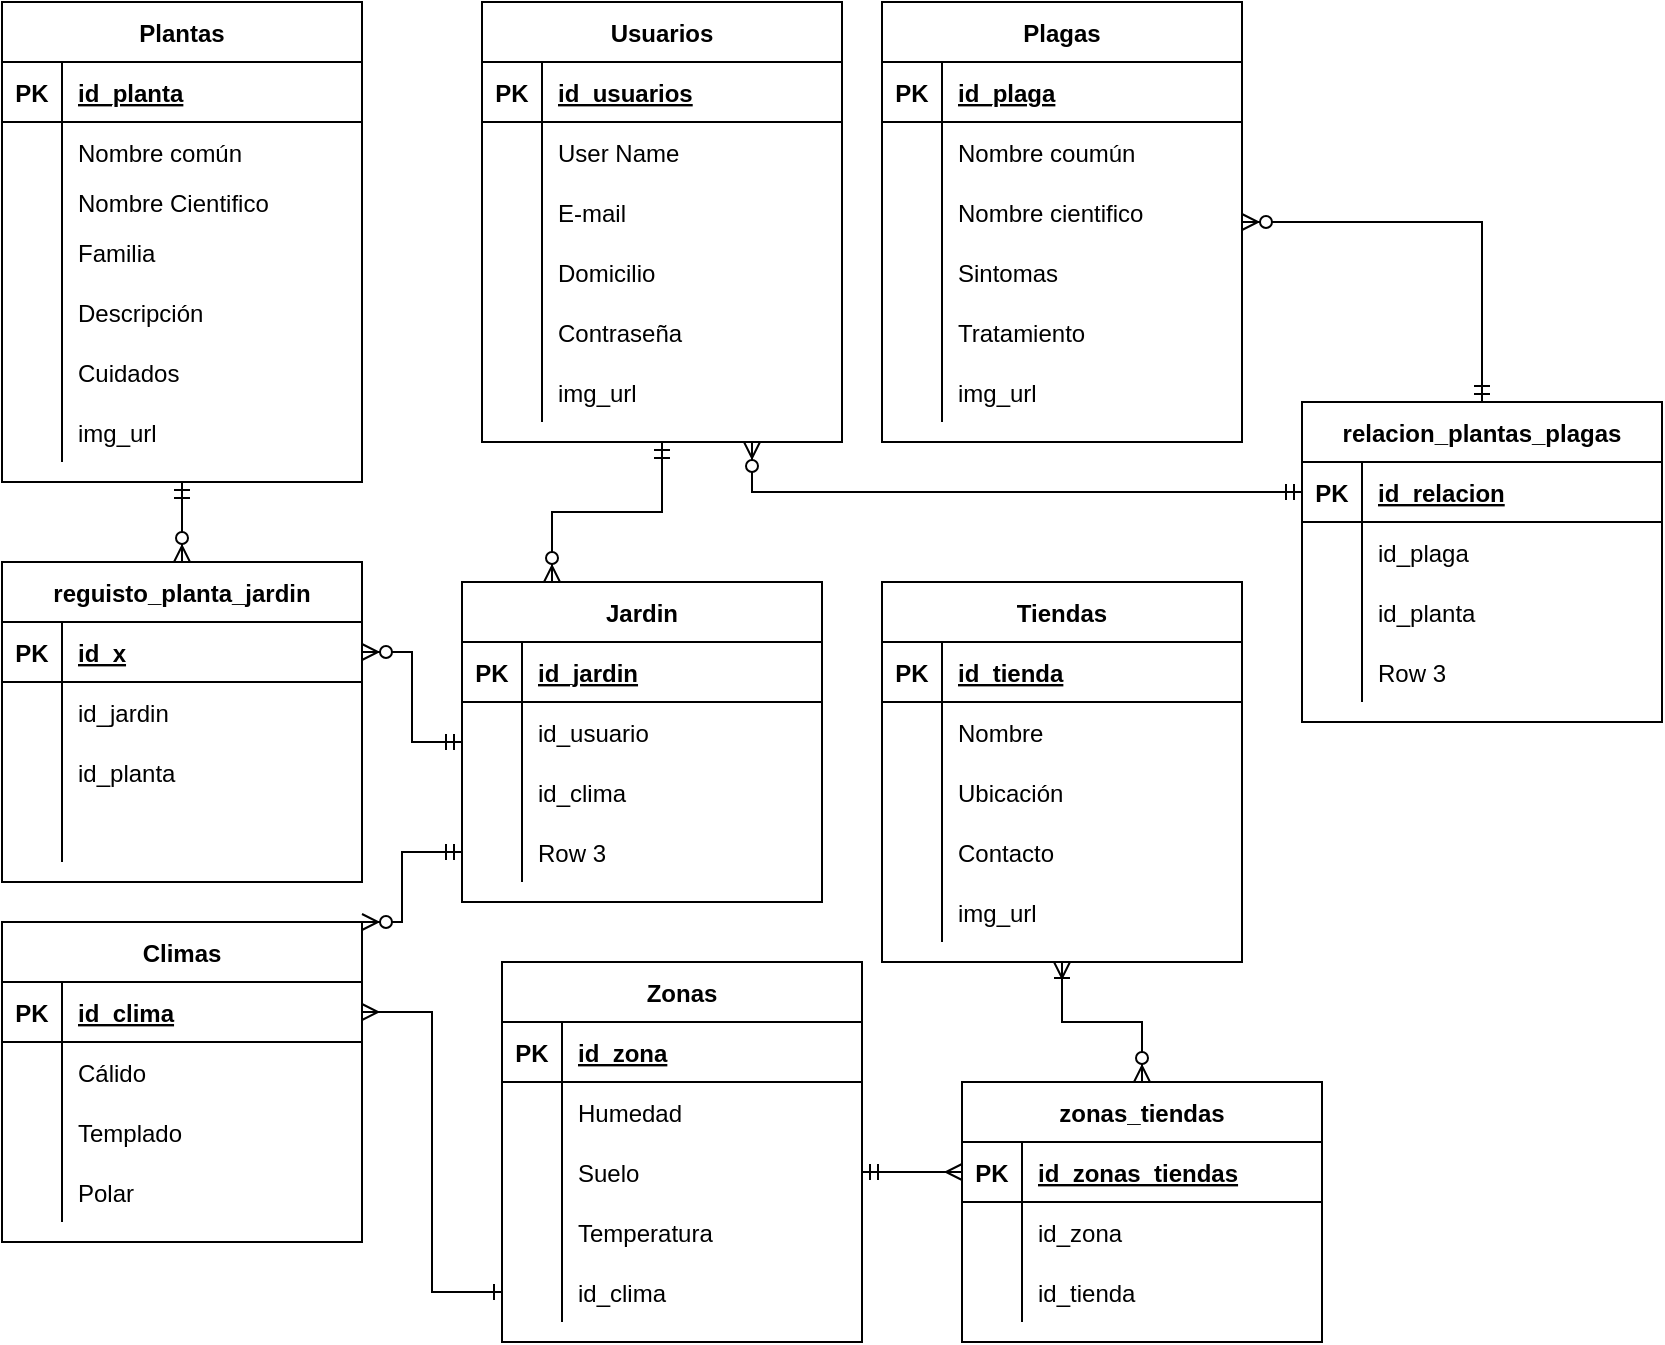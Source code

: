 <mxfile version="13.7.3" type="github">
  <diagram id="R2lEEEUBdFMjLlhIrx00" name="Page-1">
    <mxGraphModel dx="1381" dy="795" grid="1" gridSize="10" guides="1" tooltips="1" connect="1" arrows="1" fold="1" page="1" pageScale="1" pageWidth="850" pageHeight="1100" math="0" shadow="0" extFonts="Permanent Marker^https://fonts.googleapis.com/css?family=Permanent+Marker">
      <root>
        <mxCell id="0" />
        <mxCell id="1" parent="0" />
        <mxCell id="sITx-1ydjFIyBcLPKVxc-150" style="edgeStyle=orthogonalEdgeStyle;rounded=0;orthogonalLoop=1;jettySize=auto;html=1;exitX=0.5;exitY=1;exitDx=0;exitDy=0;startArrow=ERmandOne;startFill=0;endArrow=ERzeroToMany;endFill=1;entryX=0.25;entryY=0;entryDx=0;entryDy=0;" edge="1" parent="1" source="sITx-1ydjFIyBcLPKVxc-1" target="sITx-1ydjFIyBcLPKVxc-123">
          <mxGeometry relative="1" as="geometry" />
        </mxCell>
        <mxCell id="sITx-1ydjFIyBcLPKVxc-165" style="edgeStyle=orthogonalEdgeStyle;rounded=0;orthogonalLoop=1;jettySize=auto;html=1;exitX=1;exitY=0;exitDx=0;exitDy=0;startArrow=ERzeroToMany;startFill=1;endArrow=ERmandOne;endFill=0;" edge="1" parent="1" source="sITx-1ydjFIyBcLPKVxc-109" target="sITx-1ydjFIyBcLPKVxc-133">
          <mxGeometry relative="1" as="geometry">
            <Array as="points">
              <mxPoint x="210" y="470" />
              <mxPoint x="210" y="435" />
            </Array>
          </mxGeometry>
        </mxCell>
        <mxCell id="sITx-1ydjFIyBcLPKVxc-109" value="Climas" style="shape=table;startSize=30;container=1;collapsible=1;childLayout=tableLayout;fixedRows=1;rowLines=0;fontStyle=1;align=center;resizeLast=1;" vertex="1" parent="1">
          <mxGeometry x="10" y="470" width="180" height="160" as="geometry" />
        </mxCell>
        <mxCell id="sITx-1ydjFIyBcLPKVxc-110" value="" style="shape=partialRectangle;collapsible=0;dropTarget=0;pointerEvents=0;fillColor=none;top=0;left=0;bottom=1;right=0;points=[[0,0.5],[1,0.5]];portConstraint=eastwest;" vertex="1" parent="sITx-1ydjFIyBcLPKVxc-109">
          <mxGeometry y="30" width="180" height="30" as="geometry" />
        </mxCell>
        <mxCell id="sITx-1ydjFIyBcLPKVxc-111" value="PK" style="shape=partialRectangle;connectable=0;fillColor=none;top=0;left=0;bottom=0;right=0;fontStyle=1;overflow=hidden;" vertex="1" parent="sITx-1ydjFIyBcLPKVxc-110">
          <mxGeometry width="30" height="30" as="geometry" />
        </mxCell>
        <mxCell id="sITx-1ydjFIyBcLPKVxc-112" value="id_clima" style="shape=partialRectangle;connectable=0;fillColor=none;top=0;left=0;bottom=0;right=0;align=left;spacingLeft=6;fontStyle=5;overflow=hidden;" vertex="1" parent="sITx-1ydjFIyBcLPKVxc-110">
          <mxGeometry x="30" width="150" height="30" as="geometry" />
        </mxCell>
        <mxCell id="sITx-1ydjFIyBcLPKVxc-113" value="" style="shape=partialRectangle;collapsible=0;dropTarget=0;pointerEvents=0;fillColor=none;top=0;left=0;bottom=0;right=0;points=[[0,0.5],[1,0.5]];portConstraint=eastwest;" vertex="1" parent="sITx-1ydjFIyBcLPKVxc-109">
          <mxGeometry y="60" width="180" height="30" as="geometry" />
        </mxCell>
        <mxCell id="sITx-1ydjFIyBcLPKVxc-114" value="" style="shape=partialRectangle;connectable=0;fillColor=none;top=0;left=0;bottom=0;right=0;editable=1;overflow=hidden;" vertex="1" parent="sITx-1ydjFIyBcLPKVxc-113">
          <mxGeometry width="30" height="30" as="geometry" />
        </mxCell>
        <mxCell id="sITx-1ydjFIyBcLPKVxc-115" value="Cálido" style="shape=partialRectangle;connectable=0;fillColor=none;top=0;left=0;bottom=0;right=0;align=left;spacingLeft=6;overflow=hidden;" vertex="1" parent="sITx-1ydjFIyBcLPKVxc-113">
          <mxGeometry x="30" width="150" height="30" as="geometry" />
        </mxCell>
        <mxCell id="sITx-1ydjFIyBcLPKVxc-116" value="" style="shape=partialRectangle;collapsible=0;dropTarget=0;pointerEvents=0;fillColor=none;top=0;left=0;bottom=0;right=0;points=[[0,0.5],[1,0.5]];portConstraint=eastwest;" vertex="1" parent="sITx-1ydjFIyBcLPKVxc-109">
          <mxGeometry y="90" width="180" height="30" as="geometry" />
        </mxCell>
        <mxCell id="sITx-1ydjFIyBcLPKVxc-117" value="" style="shape=partialRectangle;connectable=0;fillColor=none;top=0;left=0;bottom=0;right=0;editable=1;overflow=hidden;" vertex="1" parent="sITx-1ydjFIyBcLPKVxc-116">
          <mxGeometry width="30" height="30" as="geometry" />
        </mxCell>
        <mxCell id="sITx-1ydjFIyBcLPKVxc-118" value="Templado" style="shape=partialRectangle;connectable=0;fillColor=none;top=0;left=0;bottom=0;right=0;align=left;spacingLeft=6;overflow=hidden;" vertex="1" parent="sITx-1ydjFIyBcLPKVxc-116">
          <mxGeometry x="30" width="150" height="30" as="geometry" />
        </mxCell>
        <mxCell id="sITx-1ydjFIyBcLPKVxc-119" value="" style="shape=partialRectangle;collapsible=0;dropTarget=0;pointerEvents=0;fillColor=none;top=0;left=0;bottom=0;right=0;points=[[0,0.5],[1,0.5]];portConstraint=eastwest;" vertex="1" parent="sITx-1ydjFIyBcLPKVxc-109">
          <mxGeometry y="120" width="180" height="30" as="geometry" />
        </mxCell>
        <mxCell id="sITx-1ydjFIyBcLPKVxc-120" value="" style="shape=partialRectangle;connectable=0;fillColor=none;top=0;left=0;bottom=0;right=0;editable=1;overflow=hidden;" vertex="1" parent="sITx-1ydjFIyBcLPKVxc-119">
          <mxGeometry width="30" height="30" as="geometry" />
        </mxCell>
        <mxCell id="sITx-1ydjFIyBcLPKVxc-121" value="Polar" style="shape=partialRectangle;connectable=0;fillColor=none;top=0;left=0;bottom=0;right=0;align=left;spacingLeft=6;overflow=hidden;" vertex="1" parent="sITx-1ydjFIyBcLPKVxc-119">
          <mxGeometry x="30" width="150" height="30" as="geometry" />
        </mxCell>
        <mxCell id="sITx-1ydjFIyBcLPKVxc-122" style="edgeStyle=orthogonalEdgeStyle;rounded=0;orthogonalLoop=1;jettySize=auto;html=1;entryX=0;entryY=0.5;entryDx=0;entryDy=0;endArrow=ERone;endFill=0;startArrow=ERmany;startFill=0;" edge="1" parent="1" source="sITx-1ydjFIyBcLPKVxc-110" target="sITx-1ydjFIyBcLPKVxc-106">
          <mxGeometry relative="1" as="geometry" />
        </mxCell>
        <mxCell id="sITx-1ydjFIyBcLPKVxc-149" style="edgeStyle=orthogonalEdgeStyle;rounded=0;orthogonalLoop=1;jettySize=auto;html=1;startArrow=ERmandOne;startFill=0;endArrow=ERzeroToMany;endFill=1;" edge="1" parent="1" source="sITx-1ydjFIyBcLPKVxc-123" target="sITx-1ydjFIyBcLPKVxc-137">
          <mxGeometry relative="1" as="geometry" />
        </mxCell>
        <mxCell id="sITx-1ydjFIyBcLPKVxc-166" style="edgeStyle=orthogonalEdgeStyle;rounded=0;orthogonalLoop=1;jettySize=auto;html=1;entryX=0.5;entryY=0;entryDx=0;entryDy=0;startArrow=ERzeroToMany;startFill=1;endArrow=ERmandOne;endFill=0;" edge="1" parent="1" source="sITx-1ydjFIyBcLPKVxc-46" target="sITx-1ydjFIyBcLPKVxc-151">
          <mxGeometry relative="1" as="geometry" />
        </mxCell>
        <mxCell id="sITx-1ydjFIyBcLPKVxc-46" value="Plagas" style="shape=table;startSize=30;container=1;collapsible=1;childLayout=tableLayout;fixedRows=1;rowLines=0;fontStyle=1;align=center;resizeLast=1;" vertex="1" parent="1">
          <mxGeometry x="450" y="10" width="180" height="220" as="geometry" />
        </mxCell>
        <mxCell id="sITx-1ydjFIyBcLPKVxc-47" value="" style="shape=partialRectangle;collapsible=0;dropTarget=0;pointerEvents=0;fillColor=none;top=0;left=0;bottom=1;right=0;points=[[0,0.5],[1,0.5]];portConstraint=eastwest;" vertex="1" parent="sITx-1ydjFIyBcLPKVxc-46">
          <mxGeometry y="30" width="180" height="30" as="geometry" />
        </mxCell>
        <mxCell id="sITx-1ydjFIyBcLPKVxc-48" value="PK" style="shape=partialRectangle;connectable=0;fillColor=none;top=0;left=0;bottom=0;right=0;fontStyle=1;overflow=hidden;" vertex="1" parent="sITx-1ydjFIyBcLPKVxc-47">
          <mxGeometry width="30" height="30" as="geometry" />
        </mxCell>
        <mxCell id="sITx-1ydjFIyBcLPKVxc-49" value="id_plaga" style="shape=partialRectangle;connectable=0;fillColor=none;top=0;left=0;bottom=0;right=0;align=left;spacingLeft=6;fontStyle=5;overflow=hidden;" vertex="1" parent="sITx-1ydjFIyBcLPKVxc-47">
          <mxGeometry x="30" width="150" height="30" as="geometry" />
        </mxCell>
        <mxCell id="sITx-1ydjFIyBcLPKVxc-50" value="" style="shape=partialRectangle;collapsible=0;dropTarget=0;pointerEvents=0;fillColor=none;top=0;left=0;bottom=0;right=0;points=[[0,0.5],[1,0.5]];portConstraint=eastwest;" vertex="1" parent="sITx-1ydjFIyBcLPKVxc-46">
          <mxGeometry y="60" width="180" height="30" as="geometry" />
        </mxCell>
        <mxCell id="sITx-1ydjFIyBcLPKVxc-51" value="" style="shape=partialRectangle;connectable=0;fillColor=none;top=0;left=0;bottom=0;right=0;editable=1;overflow=hidden;" vertex="1" parent="sITx-1ydjFIyBcLPKVxc-50">
          <mxGeometry width="30" height="30" as="geometry" />
        </mxCell>
        <mxCell id="sITx-1ydjFIyBcLPKVxc-52" value="Nombre coumún" style="shape=partialRectangle;connectable=0;fillColor=none;top=0;left=0;bottom=0;right=0;align=left;spacingLeft=6;overflow=hidden;" vertex="1" parent="sITx-1ydjFIyBcLPKVxc-50">
          <mxGeometry x="30" width="150" height="30" as="geometry" />
        </mxCell>
        <mxCell id="sITx-1ydjFIyBcLPKVxc-53" value="" style="shape=partialRectangle;collapsible=0;dropTarget=0;pointerEvents=0;fillColor=none;top=0;left=0;bottom=0;right=0;points=[[0,0.5],[1,0.5]];portConstraint=eastwest;" vertex="1" parent="sITx-1ydjFIyBcLPKVxc-46">
          <mxGeometry y="90" width="180" height="30" as="geometry" />
        </mxCell>
        <mxCell id="sITx-1ydjFIyBcLPKVxc-54" value="" style="shape=partialRectangle;connectable=0;fillColor=none;top=0;left=0;bottom=0;right=0;editable=1;overflow=hidden;" vertex="1" parent="sITx-1ydjFIyBcLPKVxc-53">
          <mxGeometry width="30" height="30" as="geometry" />
        </mxCell>
        <mxCell id="sITx-1ydjFIyBcLPKVxc-55" value="Nombre cientifico" style="shape=partialRectangle;connectable=0;fillColor=none;top=0;left=0;bottom=0;right=0;align=left;spacingLeft=6;overflow=hidden;" vertex="1" parent="sITx-1ydjFIyBcLPKVxc-53">
          <mxGeometry x="30" width="150" height="30" as="geometry" />
        </mxCell>
        <mxCell id="sITx-1ydjFIyBcLPKVxc-56" value="" style="shape=partialRectangle;collapsible=0;dropTarget=0;pointerEvents=0;fillColor=none;top=0;left=0;bottom=0;right=0;points=[[0,0.5],[1,0.5]];portConstraint=eastwest;" vertex="1" parent="sITx-1ydjFIyBcLPKVxc-46">
          <mxGeometry y="120" width="180" height="30" as="geometry" />
        </mxCell>
        <mxCell id="sITx-1ydjFIyBcLPKVxc-57" value="" style="shape=partialRectangle;connectable=0;fillColor=none;top=0;left=0;bottom=0;right=0;editable=1;overflow=hidden;" vertex="1" parent="sITx-1ydjFIyBcLPKVxc-56">
          <mxGeometry width="30" height="30" as="geometry" />
        </mxCell>
        <mxCell id="sITx-1ydjFIyBcLPKVxc-58" value="Sintomas" style="shape=partialRectangle;connectable=0;fillColor=none;top=0;left=0;bottom=0;right=0;align=left;spacingLeft=6;overflow=hidden;" vertex="1" parent="sITx-1ydjFIyBcLPKVxc-56">
          <mxGeometry x="30" width="150" height="30" as="geometry" />
        </mxCell>
        <mxCell id="sITx-1ydjFIyBcLPKVxc-62" value="" style="shape=partialRectangle;collapsible=0;dropTarget=0;pointerEvents=0;fillColor=none;top=0;left=0;bottom=0;right=0;points=[[0,0.5],[1,0.5]];portConstraint=eastwest;" vertex="1" parent="sITx-1ydjFIyBcLPKVxc-46">
          <mxGeometry y="150" width="180" height="30" as="geometry" />
        </mxCell>
        <mxCell id="sITx-1ydjFIyBcLPKVxc-63" value="" style="shape=partialRectangle;connectable=0;fillColor=none;top=0;left=0;bottom=0;right=0;editable=1;overflow=hidden;" vertex="1" parent="sITx-1ydjFIyBcLPKVxc-62">
          <mxGeometry width="30" height="30" as="geometry" />
        </mxCell>
        <mxCell id="sITx-1ydjFIyBcLPKVxc-64" value="Tratamiento" style="shape=partialRectangle;connectable=0;fillColor=none;top=0;left=0;bottom=0;right=0;align=left;spacingLeft=6;overflow=hidden;" vertex="1" parent="sITx-1ydjFIyBcLPKVxc-62">
          <mxGeometry x="30" width="150" height="30" as="geometry" />
        </mxCell>
        <mxCell id="sITx-1ydjFIyBcLPKVxc-71" value="" style="shape=partialRectangle;collapsible=0;dropTarget=0;pointerEvents=0;fillColor=none;top=0;left=0;bottom=0;right=0;points=[[0,0.5],[1,0.5]];portConstraint=eastwest;" vertex="1" parent="sITx-1ydjFIyBcLPKVxc-46">
          <mxGeometry y="180" width="180" height="30" as="geometry" />
        </mxCell>
        <mxCell id="sITx-1ydjFIyBcLPKVxc-72" value="" style="shape=partialRectangle;connectable=0;fillColor=none;top=0;left=0;bottom=0;right=0;editable=1;overflow=hidden;" vertex="1" parent="sITx-1ydjFIyBcLPKVxc-71">
          <mxGeometry width="30" height="30" as="geometry" />
        </mxCell>
        <mxCell id="sITx-1ydjFIyBcLPKVxc-73" value="img_url" style="shape=partialRectangle;connectable=0;fillColor=none;top=0;left=0;bottom=0;right=0;align=left;spacingLeft=6;overflow=hidden;" vertex="1" parent="sITx-1ydjFIyBcLPKVxc-71">
          <mxGeometry x="30" width="150" height="30" as="geometry" />
        </mxCell>
        <mxCell id="sITx-1ydjFIyBcLPKVxc-164" style="edgeStyle=orthogonalEdgeStyle;rounded=0;orthogonalLoop=1;jettySize=auto;html=1;startArrow=ERmandOne;startFill=0;endArrow=ERzeroToMany;endFill=1;" edge="1" parent="1" source="sITx-1ydjFIyBcLPKVxc-17" target="sITx-1ydjFIyBcLPKVxc-136">
          <mxGeometry relative="1" as="geometry">
            <mxPoint x="100" y="285" as="targetPoint" />
          </mxGeometry>
        </mxCell>
        <mxCell id="sITx-1ydjFIyBcLPKVxc-123" value="Jardin" style="shape=table;startSize=30;container=1;collapsible=1;childLayout=tableLayout;fixedRows=1;rowLines=0;fontStyle=1;align=center;resizeLast=1;" vertex="1" parent="1">
          <mxGeometry x="240" y="300" width="180" height="160" as="geometry" />
        </mxCell>
        <mxCell id="sITx-1ydjFIyBcLPKVxc-124" value="" style="shape=partialRectangle;collapsible=0;dropTarget=0;pointerEvents=0;fillColor=none;top=0;left=0;bottom=1;right=0;points=[[0,0.5],[1,0.5]];portConstraint=eastwest;" vertex="1" parent="sITx-1ydjFIyBcLPKVxc-123">
          <mxGeometry y="30" width="180" height="30" as="geometry" />
        </mxCell>
        <mxCell id="sITx-1ydjFIyBcLPKVxc-125" value="PK" style="shape=partialRectangle;connectable=0;fillColor=none;top=0;left=0;bottom=0;right=0;fontStyle=1;overflow=hidden;" vertex="1" parent="sITx-1ydjFIyBcLPKVxc-124">
          <mxGeometry width="30" height="30" as="geometry" />
        </mxCell>
        <mxCell id="sITx-1ydjFIyBcLPKVxc-126" value="id_jardin" style="shape=partialRectangle;connectable=0;fillColor=none;top=0;left=0;bottom=0;right=0;align=left;spacingLeft=6;fontStyle=5;overflow=hidden;" vertex="1" parent="sITx-1ydjFIyBcLPKVxc-124">
          <mxGeometry x="30" width="150" height="30" as="geometry" />
        </mxCell>
        <mxCell id="sITx-1ydjFIyBcLPKVxc-127" value="" style="shape=partialRectangle;collapsible=0;dropTarget=0;pointerEvents=0;fillColor=none;top=0;left=0;bottom=0;right=0;points=[[0,0.5],[1,0.5]];portConstraint=eastwest;" vertex="1" parent="sITx-1ydjFIyBcLPKVxc-123">
          <mxGeometry y="60" width="180" height="30" as="geometry" />
        </mxCell>
        <mxCell id="sITx-1ydjFIyBcLPKVxc-128" value="" style="shape=partialRectangle;connectable=0;fillColor=none;top=0;left=0;bottom=0;right=0;editable=1;overflow=hidden;" vertex="1" parent="sITx-1ydjFIyBcLPKVxc-127">
          <mxGeometry width="30" height="30" as="geometry" />
        </mxCell>
        <mxCell id="sITx-1ydjFIyBcLPKVxc-129" value="id_usuario" style="shape=partialRectangle;connectable=0;fillColor=none;top=0;left=0;bottom=0;right=0;align=left;spacingLeft=6;overflow=hidden;" vertex="1" parent="sITx-1ydjFIyBcLPKVxc-127">
          <mxGeometry x="30" width="150" height="30" as="geometry" />
        </mxCell>
        <mxCell id="sITx-1ydjFIyBcLPKVxc-130" value="" style="shape=partialRectangle;collapsible=0;dropTarget=0;pointerEvents=0;fillColor=none;top=0;left=0;bottom=0;right=0;points=[[0,0.5],[1,0.5]];portConstraint=eastwest;" vertex="1" parent="sITx-1ydjFIyBcLPKVxc-123">
          <mxGeometry y="90" width="180" height="30" as="geometry" />
        </mxCell>
        <mxCell id="sITx-1ydjFIyBcLPKVxc-131" value="" style="shape=partialRectangle;connectable=0;fillColor=none;top=0;left=0;bottom=0;right=0;editable=1;overflow=hidden;" vertex="1" parent="sITx-1ydjFIyBcLPKVxc-130">
          <mxGeometry width="30" height="30" as="geometry" />
        </mxCell>
        <mxCell id="sITx-1ydjFIyBcLPKVxc-132" value="id_clima" style="shape=partialRectangle;connectable=0;fillColor=none;top=0;left=0;bottom=0;right=0;align=left;spacingLeft=6;overflow=hidden;" vertex="1" parent="sITx-1ydjFIyBcLPKVxc-130">
          <mxGeometry x="30" width="150" height="30" as="geometry" />
        </mxCell>
        <mxCell id="sITx-1ydjFIyBcLPKVxc-133" value="" style="shape=partialRectangle;collapsible=0;dropTarget=0;pointerEvents=0;fillColor=none;top=0;left=0;bottom=0;right=0;points=[[0,0.5],[1,0.5]];portConstraint=eastwest;" vertex="1" parent="sITx-1ydjFIyBcLPKVxc-123">
          <mxGeometry y="120" width="180" height="30" as="geometry" />
        </mxCell>
        <mxCell id="sITx-1ydjFIyBcLPKVxc-134" value="" style="shape=partialRectangle;connectable=0;fillColor=none;top=0;left=0;bottom=0;right=0;editable=1;overflow=hidden;" vertex="1" parent="sITx-1ydjFIyBcLPKVxc-133">
          <mxGeometry width="30" height="30" as="geometry" />
        </mxCell>
        <mxCell id="sITx-1ydjFIyBcLPKVxc-135" value="Row 3" style="shape=partialRectangle;connectable=0;fillColor=none;top=0;left=0;bottom=0;right=0;align=left;spacingLeft=6;overflow=hidden;" vertex="1" parent="sITx-1ydjFIyBcLPKVxc-133">
          <mxGeometry x="30" width="150" height="30" as="geometry" />
        </mxCell>
        <mxCell id="sITx-1ydjFIyBcLPKVxc-167" style="edgeStyle=orthogonalEdgeStyle;rounded=0;orthogonalLoop=1;jettySize=auto;html=1;exitX=0.75;exitY=1;exitDx=0;exitDy=0;startArrow=ERzeroToMany;startFill=1;endArrow=ERmandOne;endFill=0;" edge="1" parent="1" source="sITx-1ydjFIyBcLPKVxc-1" target="sITx-1ydjFIyBcLPKVxc-152">
          <mxGeometry relative="1" as="geometry">
            <Array as="points">
              <mxPoint x="385" y="255" />
            </Array>
          </mxGeometry>
        </mxCell>
        <mxCell id="sITx-1ydjFIyBcLPKVxc-1" value="Usuarios" style="shape=table;startSize=30;container=1;collapsible=1;childLayout=tableLayout;fixedRows=1;rowLines=0;fontStyle=1;align=center;resizeLast=1;" vertex="1" parent="1">
          <mxGeometry x="250" y="10" width="180" height="220" as="geometry" />
        </mxCell>
        <mxCell id="sITx-1ydjFIyBcLPKVxc-2" value="" style="shape=partialRectangle;collapsible=0;dropTarget=0;pointerEvents=0;fillColor=none;top=0;left=0;bottom=1;right=0;points=[[0,0.5],[1,0.5]];portConstraint=eastwest;" vertex="1" parent="sITx-1ydjFIyBcLPKVxc-1">
          <mxGeometry y="30" width="180" height="30" as="geometry" />
        </mxCell>
        <mxCell id="sITx-1ydjFIyBcLPKVxc-3" value="PK" style="shape=partialRectangle;connectable=0;fillColor=none;top=0;left=0;bottom=0;right=0;fontStyle=1;overflow=hidden;" vertex="1" parent="sITx-1ydjFIyBcLPKVxc-2">
          <mxGeometry width="30" height="30" as="geometry" />
        </mxCell>
        <mxCell id="sITx-1ydjFIyBcLPKVxc-4" value="id_usuarios" style="shape=partialRectangle;connectable=0;fillColor=none;top=0;left=0;bottom=0;right=0;align=left;spacingLeft=6;fontStyle=5;overflow=hidden;" vertex="1" parent="sITx-1ydjFIyBcLPKVxc-2">
          <mxGeometry x="30" width="150" height="30" as="geometry" />
        </mxCell>
        <mxCell id="sITx-1ydjFIyBcLPKVxc-5" value="" style="shape=partialRectangle;collapsible=0;dropTarget=0;pointerEvents=0;fillColor=none;top=0;left=0;bottom=0;right=0;points=[[0,0.5],[1,0.5]];portConstraint=eastwest;" vertex="1" parent="sITx-1ydjFIyBcLPKVxc-1">
          <mxGeometry y="60" width="180" height="30" as="geometry" />
        </mxCell>
        <mxCell id="sITx-1ydjFIyBcLPKVxc-6" value="" style="shape=partialRectangle;connectable=0;fillColor=none;top=0;left=0;bottom=0;right=0;editable=1;overflow=hidden;" vertex="1" parent="sITx-1ydjFIyBcLPKVxc-5">
          <mxGeometry width="30" height="30" as="geometry" />
        </mxCell>
        <mxCell id="sITx-1ydjFIyBcLPKVxc-7" value="User Name" style="shape=partialRectangle;connectable=0;fillColor=none;top=0;left=0;bottom=0;right=0;align=left;spacingLeft=6;overflow=hidden;" vertex="1" parent="sITx-1ydjFIyBcLPKVxc-5">
          <mxGeometry x="30" width="150" height="30" as="geometry" />
        </mxCell>
        <mxCell id="sITx-1ydjFIyBcLPKVxc-8" value="" style="shape=partialRectangle;collapsible=0;dropTarget=0;pointerEvents=0;fillColor=none;top=0;left=0;bottom=0;right=0;points=[[0,0.5],[1,0.5]];portConstraint=eastwest;" vertex="1" parent="sITx-1ydjFIyBcLPKVxc-1">
          <mxGeometry y="90" width="180" height="30" as="geometry" />
        </mxCell>
        <mxCell id="sITx-1ydjFIyBcLPKVxc-9" value="" style="shape=partialRectangle;connectable=0;fillColor=none;top=0;left=0;bottom=0;right=0;editable=1;overflow=hidden;" vertex="1" parent="sITx-1ydjFIyBcLPKVxc-8">
          <mxGeometry width="30" height="30" as="geometry" />
        </mxCell>
        <mxCell id="sITx-1ydjFIyBcLPKVxc-10" value="E-mail" style="shape=partialRectangle;connectable=0;fillColor=none;top=0;left=0;bottom=0;right=0;align=left;spacingLeft=6;overflow=hidden;" vertex="1" parent="sITx-1ydjFIyBcLPKVxc-8">
          <mxGeometry x="30" width="150" height="30" as="geometry" />
        </mxCell>
        <mxCell id="sITx-1ydjFIyBcLPKVxc-11" value="" style="shape=partialRectangle;collapsible=0;dropTarget=0;pointerEvents=0;fillColor=none;top=0;left=0;bottom=0;right=0;points=[[0,0.5],[1,0.5]];portConstraint=eastwest;" vertex="1" parent="sITx-1ydjFIyBcLPKVxc-1">
          <mxGeometry y="120" width="180" height="30" as="geometry" />
        </mxCell>
        <mxCell id="sITx-1ydjFIyBcLPKVxc-12" value="" style="shape=partialRectangle;connectable=0;fillColor=none;top=0;left=0;bottom=0;right=0;editable=1;overflow=hidden;" vertex="1" parent="sITx-1ydjFIyBcLPKVxc-11">
          <mxGeometry width="30" height="30" as="geometry" />
        </mxCell>
        <mxCell id="sITx-1ydjFIyBcLPKVxc-13" value="Domicilio" style="shape=partialRectangle;connectable=0;fillColor=none;top=0;left=0;bottom=0;right=0;align=left;spacingLeft=6;overflow=hidden;" vertex="1" parent="sITx-1ydjFIyBcLPKVxc-11">
          <mxGeometry x="30" width="150" height="30" as="geometry" />
        </mxCell>
        <mxCell id="sITx-1ydjFIyBcLPKVxc-14" value="" style="shape=partialRectangle;collapsible=0;dropTarget=0;pointerEvents=0;fillColor=none;top=0;left=0;bottom=0;right=0;points=[[0,0.5],[1,0.5]];portConstraint=eastwest;" vertex="1" parent="sITx-1ydjFIyBcLPKVxc-1">
          <mxGeometry y="150" width="180" height="30" as="geometry" />
        </mxCell>
        <mxCell id="sITx-1ydjFIyBcLPKVxc-15" value="" style="shape=partialRectangle;connectable=0;fillColor=none;top=0;left=0;bottom=0;right=0;editable=1;overflow=hidden;" vertex="1" parent="sITx-1ydjFIyBcLPKVxc-14">
          <mxGeometry width="30" height="30" as="geometry" />
        </mxCell>
        <mxCell id="sITx-1ydjFIyBcLPKVxc-16" value="Contraseña" style="shape=partialRectangle;connectable=0;fillColor=none;top=0;left=0;bottom=0;right=0;align=left;spacingLeft=6;overflow=hidden;" vertex="1" parent="sITx-1ydjFIyBcLPKVxc-14">
          <mxGeometry x="30" width="150" height="30" as="geometry" />
        </mxCell>
        <mxCell id="sITx-1ydjFIyBcLPKVxc-65" value="" style="shape=partialRectangle;collapsible=0;dropTarget=0;pointerEvents=0;fillColor=none;top=0;left=0;bottom=0;right=0;points=[[0,0.5],[1,0.5]];portConstraint=eastwest;" vertex="1" parent="sITx-1ydjFIyBcLPKVxc-1">
          <mxGeometry y="180" width="180" height="30" as="geometry" />
        </mxCell>
        <mxCell id="sITx-1ydjFIyBcLPKVxc-66" value="" style="shape=partialRectangle;connectable=0;fillColor=none;top=0;left=0;bottom=0;right=0;editable=1;overflow=hidden;" vertex="1" parent="sITx-1ydjFIyBcLPKVxc-65">
          <mxGeometry width="30" height="30" as="geometry" />
        </mxCell>
        <mxCell id="sITx-1ydjFIyBcLPKVxc-67" value="img_url" style="shape=partialRectangle;connectable=0;fillColor=none;top=0;left=0;bottom=0;right=0;align=left;spacingLeft=6;overflow=hidden;" vertex="1" parent="sITx-1ydjFIyBcLPKVxc-65">
          <mxGeometry x="30" width="150" height="30" as="geometry" />
        </mxCell>
        <mxCell id="sITx-1ydjFIyBcLPKVxc-17" value="Plantas" style="shape=table;startSize=30;container=1;collapsible=1;childLayout=tableLayout;fixedRows=1;rowLines=0;fontStyle=1;align=center;resizeLast=1;" vertex="1" parent="1">
          <mxGeometry x="10" y="10" width="180" height="240" as="geometry" />
        </mxCell>
        <mxCell id="sITx-1ydjFIyBcLPKVxc-18" value="" style="shape=partialRectangle;collapsible=0;dropTarget=0;pointerEvents=0;fillColor=none;top=0;left=0;bottom=1;right=0;points=[[0,0.5],[1,0.5]];portConstraint=eastwest;" vertex="1" parent="sITx-1ydjFIyBcLPKVxc-17">
          <mxGeometry y="30" width="180" height="30" as="geometry" />
        </mxCell>
        <mxCell id="sITx-1ydjFIyBcLPKVxc-19" value="PK" style="shape=partialRectangle;connectable=0;fillColor=none;top=0;left=0;bottom=0;right=0;fontStyle=1;overflow=hidden;" vertex="1" parent="sITx-1ydjFIyBcLPKVxc-18">
          <mxGeometry width="30" height="30" as="geometry" />
        </mxCell>
        <mxCell id="sITx-1ydjFIyBcLPKVxc-20" value="id_planta" style="shape=partialRectangle;connectable=0;fillColor=none;top=0;left=0;bottom=0;right=0;align=left;spacingLeft=6;fontStyle=5;overflow=hidden;" vertex="1" parent="sITx-1ydjFIyBcLPKVxc-18">
          <mxGeometry x="30" width="150" height="30" as="geometry" />
        </mxCell>
        <mxCell id="sITx-1ydjFIyBcLPKVxc-21" value="" style="shape=partialRectangle;collapsible=0;dropTarget=0;pointerEvents=0;fillColor=none;top=0;left=0;bottom=0;right=0;points=[[0,0.5],[1,0.5]];portConstraint=eastwest;" vertex="1" parent="sITx-1ydjFIyBcLPKVxc-17">
          <mxGeometry y="60" width="180" height="30" as="geometry" />
        </mxCell>
        <mxCell id="sITx-1ydjFIyBcLPKVxc-22" value="" style="shape=partialRectangle;connectable=0;fillColor=none;top=0;left=0;bottom=0;right=0;editable=1;overflow=hidden;" vertex="1" parent="sITx-1ydjFIyBcLPKVxc-21">
          <mxGeometry width="30" height="30" as="geometry" />
        </mxCell>
        <mxCell id="sITx-1ydjFIyBcLPKVxc-23" value="Nombre común" style="shape=partialRectangle;connectable=0;fillColor=none;top=0;left=0;bottom=0;right=0;align=left;spacingLeft=6;overflow=hidden;" vertex="1" parent="sITx-1ydjFIyBcLPKVxc-21">
          <mxGeometry x="30" width="150" height="30" as="geometry" />
        </mxCell>
        <mxCell id="sITx-1ydjFIyBcLPKVxc-24" value="" style="shape=partialRectangle;collapsible=0;dropTarget=0;pointerEvents=0;fillColor=none;top=0;left=0;bottom=0;right=0;points=[[0,0.5],[1,0.5]];portConstraint=eastwest;" vertex="1" parent="sITx-1ydjFIyBcLPKVxc-17">
          <mxGeometry y="90" width="180" height="20" as="geometry" />
        </mxCell>
        <mxCell id="sITx-1ydjFIyBcLPKVxc-25" value="" style="shape=partialRectangle;connectable=0;fillColor=none;top=0;left=0;bottom=0;right=0;editable=1;overflow=hidden;" vertex="1" parent="sITx-1ydjFIyBcLPKVxc-24">
          <mxGeometry width="30" height="20" as="geometry" />
        </mxCell>
        <mxCell id="sITx-1ydjFIyBcLPKVxc-26" value="Nombre Cientifico" style="shape=partialRectangle;connectable=0;fillColor=none;top=0;left=0;bottom=0;right=0;align=left;spacingLeft=6;overflow=hidden;" vertex="1" parent="sITx-1ydjFIyBcLPKVxc-24">
          <mxGeometry x="30" width="150" height="20" as="geometry" />
        </mxCell>
        <mxCell id="sITx-1ydjFIyBcLPKVxc-27" value="" style="shape=partialRectangle;collapsible=0;dropTarget=0;pointerEvents=0;fillColor=none;top=0;left=0;bottom=0;right=0;points=[[0,0.5],[1,0.5]];portConstraint=eastwest;" vertex="1" parent="sITx-1ydjFIyBcLPKVxc-17">
          <mxGeometry y="110" width="180" height="30" as="geometry" />
        </mxCell>
        <mxCell id="sITx-1ydjFIyBcLPKVxc-28" value="" style="shape=partialRectangle;connectable=0;fillColor=none;top=0;left=0;bottom=0;right=0;editable=1;overflow=hidden;" vertex="1" parent="sITx-1ydjFIyBcLPKVxc-27">
          <mxGeometry width="30" height="30" as="geometry" />
        </mxCell>
        <mxCell id="sITx-1ydjFIyBcLPKVxc-29" value="Familia" style="shape=partialRectangle;connectable=0;fillColor=none;top=0;left=0;bottom=0;right=0;align=left;spacingLeft=6;overflow=hidden;" vertex="1" parent="sITx-1ydjFIyBcLPKVxc-27">
          <mxGeometry x="30" width="150" height="30" as="geometry" />
        </mxCell>
        <mxCell id="sITx-1ydjFIyBcLPKVxc-43" value="" style="shape=partialRectangle;collapsible=0;dropTarget=0;pointerEvents=0;fillColor=none;top=0;left=0;bottom=0;right=0;points=[[0,0.5],[1,0.5]];portConstraint=eastwest;" vertex="1" parent="sITx-1ydjFIyBcLPKVxc-17">
          <mxGeometry y="140" width="180" height="30" as="geometry" />
        </mxCell>
        <mxCell id="sITx-1ydjFIyBcLPKVxc-44" value="" style="shape=partialRectangle;connectable=0;fillColor=none;top=0;left=0;bottom=0;right=0;editable=1;overflow=hidden;" vertex="1" parent="sITx-1ydjFIyBcLPKVxc-43">
          <mxGeometry width="30" height="30" as="geometry" />
        </mxCell>
        <mxCell id="sITx-1ydjFIyBcLPKVxc-45" value="Descripción" style="shape=partialRectangle;connectable=0;fillColor=none;top=0;left=0;bottom=0;right=0;align=left;spacingLeft=6;overflow=hidden;" vertex="1" parent="sITx-1ydjFIyBcLPKVxc-43">
          <mxGeometry x="30" width="150" height="30" as="geometry" />
        </mxCell>
        <mxCell id="sITx-1ydjFIyBcLPKVxc-59" value="" style="shape=partialRectangle;collapsible=0;dropTarget=0;pointerEvents=0;fillColor=none;top=0;left=0;bottom=0;right=0;points=[[0,0.5],[1,0.5]];portConstraint=eastwest;" vertex="1" parent="sITx-1ydjFIyBcLPKVxc-17">
          <mxGeometry y="170" width="180" height="30" as="geometry" />
        </mxCell>
        <mxCell id="sITx-1ydjFIyBcLPKVxc-60" value="" style="shape=partialRectangle;connectable=0;fillColor=none;top=0;left=0;bottom=0;right=0;editable=1;overflow=hidden;" vertex="1" parent="sITx-1ydjFIyBcLPKVxc-59">
          <mxGeometry width="30" height="30" as="geometry" />
        </mxCell>
        <mxCell id="sITx-1ydjFIyBcLPKVxc-61" value="Cuidados" style="shape=partialRectangle;connectable=0;fillColor=none;top=0;left=0;bottom=0;right=0;align=left;spacingLeft=6;overflow=hidden;" vertex="1" parent="sITx-1ydjFIyBcLPKVxc-59">
          <mxGeometry x="30" width="150" height="30" as="geometry" />
        </mxCell>
        <mxCell id="sITx-1ydjFIyBcLPKVxc-68" value="" style="shape=partialRectangle;collapsible=0;dropTarget=0;pointerEvents=0;fillColor=none;top=0;left=0;bottom=0;right=0;points=[[0,0.5],[1,0.5]];portConstraint=eastwest;" vertex="1" parent="sITx-1ydjFIyBcLPKVxc-17">
          <mxGeometry y="200" width="180" height="30" as="geometry" />
        </mxCell>
        <mxCell id="sITx-1ydjFIyBcLPKVxc-69" value="" style="shape=partialRectangle;connectable=0;fillColor=none;top=0;left=0;bottom=0;right=0;editable=1;overflow=hidden;" vertex="1" parent="sITx-1ydjFIyBcLPKVxc-68">
          <mxGeometry width="30" height="30" as="geometry" />
        </mxCell>
        <mxCell id="sITx-1ydjFIyBcLPKVxc-70" value="img_url" style="shape=partialRectangle;connectable=0;fillColor=none;top=0;left=0;bottom=0;right=0;align=left;spacingLeft=6;overflow=hidden;" vertex="1" parent="sITx-1ydjFIyBcLPKVxc-68">
          <mxGeometry x="30" width="150" height="30" as="geometry" />
        </mxCell>
        <mxCell id="sITx-1ydjFIyBcLPKVxc-136" value="reguisto_planta_jardin" style="shape=table;startSize=30;container=1;collapsible=1;childLayout=tableLayout;fixedRows=1;rowLines=0;fontStyle=1;align=center;resizeLast=1;" vertex="1" parent="1">
          <mxGeometry x="10" y="290" width="180" height="160" as="geometry" />
        </mxCell>
        <mxCell id="sITx-1ydjFIyBcLPKVxc-137" value="" style="shape=partialRectangle;collapsible=0;dropTarget=0;pointerEvents=0;fillColor=none;top=0;left=0;bottom=1;right=0;points=[[0,0.5],[1,0.5]];portConstraint=eastwest;" vertex="1" parent="sITx-1ydjFIyBcLPKVxc-136">
          <mxGeometry y="30" width="180" height="30" as="geometry" />
        </mxCell>
        <mxCell id="sITx-1ydjFIyBcLPKVxc-138" value="PK" style="shape=partialRectangle;connectable=0;fillColor=none;top=0;left=0;bottom=0;right=0;fontStyle=1;overflow=hidden;" vertex="1" parent="sITx-1ydjFIyBcLPKVxc-137">
          <mxGeometry width="30" height="30" as="geometry" />
        </mxCell>
        <mxCell id="sITx-1ydjFIyBcLPKVxc-139" value="id_x" style="shape=partialRectangle;connectable=0;fillColor=none;top=0;left=0;bottom=0;right=0;align=left;spacingLeft=6;fontStyle=5;overflow=hidden;" vertex="1" parent="sITx-1ydjFIyBcLPKVxc-137">
          <mxGeometry x="30" width="150" height="30" as="geometry" />
        </mxCell>
        <mxCell id="sITx-1ydjFIyBcLPKVxc-140" value="" style="shape=partialRectangle;collapsible=0;dropTarget=0;pointerEvents=0;fillColor=none;top=0;left=0;bottom=0;right=0;points=[[0,0.5],[1,0.5]];portConstraint=eastwest;" vertex="1" parent="sITx-1ydjFIyBcLPKVxc-136">
          <mxGeometry y="60" width="180" height="30" as="geometry" />
        </mxCell>
        <mxCell id="sITx-1ydjFIyBcLPKVxc-141" value="" style="shape=partialRectangle;connectable=0;fillColor=none;top=0;left=0;bottom=0;right=0;editable=1;overflow=hidden;" vertex="1" parent="sITx-1ydjFIyBcLPKVxc-140">
          <mxGeometry width="30" height="30" as="geometry" />
        </mxCell>
        <mxCell id="sITx-1ydjFIyBcLPKVxc-142" value="id_jardin" style="shape=partialRectangle;connectable=0;fillColor=none;top=0;left=0;bottom=0;right=0;align=left;spacingLeft=6;overflow=hidden;" vertex="1" parent="sITx-1ydjFIyBcLPKVxc-140">
          <mxGeometry x="30" width="150" height="30" as="geometry" />
        </mxCell>
        <mxCell id="sITx-1ydjFIyBcLPKVxc-143" value="" style="shape=partialRectangle;collapsible=0;dropTarget=0;pointerEvents=0;fillColor=none;top=0;left=0;bottom=0;right=0;points=[[0,0.5],[1,0.5]];portConstraint=eastwest;" vertex="1" parent="sITx-1ydjFIyBcLPKVxc-136">
          <mxGeometry y="90" width="180" height="30" as="geometry" />
        </mxCell>
        <mxCell id="sITx-1ydjFIyBcLPKVxc-144" value="" style="shape=partialRectangle;connectable=0;fillColor=none;top=0;left=0;bottom=0;right=0;editable=1;overflow=hidden;" vertex="1" parent="sITx-1ydjFIyBcLPKVxc-143">
          <mxGeometry width="30" height="30" as="geometry" />
        </mxCell>
        <mxCell id="sITx-1ydjFIyBcLPKVxc-145" value="id_planta" style="shape=partialRectangle;connectable=0;fillColor=none;top=0;left=0;bottom=0;right=0;align=left;spacingLeft=6;overflow=hidden;" vertex="1" parent="sITx-1ydjFIyBcLPKVxc-143">
          <mxGeometry x="30" width="150" height="30" as="geometry" />
        </mxCell>
        <mxCell id="sITx-1ydjFIyBcLPKVxc-146" value="" style="shape=partialRectangle;collapsible=0;dropTarget=0;pointerEvents=0;fillColor=none;top=0;left=0;bottom=0;right=0;points=[[0,0.5],[1,0.5]];portConstraint=eastwest;" vertex="1" parent="sITx-1ydjFIyBcLPKVxc-136">
          <mxGeometry y="120" width="180" height="30" as="geometry" />
        </mxCell>
        <mxCell id="sITx-1ydjFIyBcLPKVxc-147" value="" style="shape=partialRectangle;connectable=0;fillColor=none;top=0;left=0;bottom=0;right=0;editable=1;overflow=hidden;" vertex="1" parent="sITx-1ydjFIyBcLPKVxc-146">
          <mxGeometry width="30" height="30" as="geometry" />
        </mxCell>
        <mxCell id="sITx-1ydjFIyBcLPKVxc-148" value="" style="shape=partialRectangle;connectable=0;fillColor=none;top=0;left=0;bottom=0;right=0;align=left;spacingLeft=6;overflow=hidden;" vertex="1" parent="sITx-1ydjFIyBcLPKVxc-146">
          <mxGeometry x="30" width="150" height="30" as="geometry" />
        </mxCell>
        <mxCell id="sITx-1ydjFIyBcLPKVxc-151" value="relacion_plantas_plagas" style="shape=table;startSize=30;container=1;collapsible=1;childLayout=tableLayout;fixedRows=1;rowLines=0;fontStyle=1;align=center;resizeLast=1;" vertex="1" parent="1">
          <mxGeometry x="660" y="210" width="180" height="160" as="geometry" />
        </mxCell>
        <mxCell id="sITx-1ydjFIyBcLPKVxc-152" value="" style="shape=partialRectangle;collapsible=0;dropTarget=0;pointerEvents=0;fillColor=none;top=0;left=0;bottom=1;right=0;points=[[0,0.5],[1,0.5]];portConstraint=eastwest;" vertex="1" parent="sITx-1ydjFIyBcLPKVxc-151">
          <mxGeometry y="30" width="180" height="30" as="geometry" />
        </mxCell>
        <mxCell id="sITx-1ydjFIyBcLPKVxc-153" value="PK" style="shape=partialRectangle;connectable=0;fillColor=none;top=0;left=0;bottom=0;right=0;fontStyle=1;overflow=hidden;" vertex="1" parent="sITx-1ydjFIyBcLPKVxc-152">
          <mxGeometry width="30" height="30" as="geometry" />
        </mxCell>
        <mxCell id="sITx-1ydjFIyBcLPKVxc-154" value="id_relacion" style="shape=partialRectangle;connectable=0;fillColor=none;top=0;left=0;bottom=0;right=0;align=left;spacingLeft=6;fontStyle=5;overflow=hidden;" vertex="1" parent="sITx-1ydjFIyBcLPKVxc-152">
          <mxGeometry x="30" width="150" height="30" as="geometry" />
        </mxCell>
        <mxCell id="sITx-1ydjFIyBcLPKVxc-155" value="" style="shape=partialRectangle;collapsible=0;dropTarget=0;pointerEvents=0;fillColor=none;top=0;left=0;bottom=0;right=0;points=[[0,0.5],[1,0.5]];portConstraint=eastwest;" vertex="1" parent="sITx-1ydjFIyBcLPKVxc-151">
          <mxGeometry y="60" width="180" height="30" as="geometry" />
        </mxCell>
        <mxCell id="sITx-1ydjFIyBcLPKVxc-156" value="" style="shape=partialRectangle;connectable=0;fillColor=none;top=0;left=0;bottom=0;right=0;editable=1;overflow=hidden;" vertex="1" parent="sITx-1ydjFIyBcLPKVxc-155">
          <mxGeometry width="30" height="30" as="geometry" />
        </mxCell>
        <mxCell id="sITx-1ydjFIyBcLPKVxc-157" value="id_plaga" style="shape=partialRectangle;connectable=0;fillColor=none;top=0;left=0;bottom=0;right=0;align=left;spacingLeft=6;overflow=hidden;" vertex="1" parent="sITx-1ydjFIyBcLPKVxc-155">
          <mxGeometry x="30" width="150" height="30" as="geometry" />
        </mxCell>
        <mxCell id="sITx-1ydjFIyBcLPKVxc-158" value="" style="shape=partialRectangle;collapsible=0;dropTarget=0;pointerEvents=0;fillColor=none;top=0;left=0;bottom=0;right=0;points=[[0,0.5],[1,0.5]];portConstraint=eastwest;" vertex="1" parent="sITx-1ydjFIyBcLPKVxc-151">
          <mxGeometry y="90" width="180" height="30" as="geometry" />
        </mxCell>
        <mxCell id="sITx-1ydjFIyBcLPKVxc-159" value="" style="shape=partialRectangle;connectable=0;fillColor=none;top=0;left=0;bottom=0;right=0;editable=1;overflow=hidden;" vertex="1" parent="sITx-1ydjFIyBcLPKVxc-158">
          <mxGeometry width="30" height="30" as="geometry" />
        </mxCell>
        <mxCell id="sITx-1ydjFIyBcLPKVxc-160" value="id_planta" style="shape=partialRectangle;connectable=0;fillColor=none;top=0;left=0;bottom=0;right=0;align=left;spacingLeft=6;overflow=hidden;" vertex="1" parent="sITx-1ydjFIyBcLPKVxc-158">
          <mxGeometry x="30" width="150" height="30" as="geometry" />
        </mxCell>
        <mxCell id="sITx-1ydjFIyBcLPKVxc-161" value="" style="shape=partialRectangle;collapsible=0;dropTarget=0;pointerEvents=0;fillColor=none;top=0;left=0;bottom=0;right=0;points=[[0,0.5],[1,0.5]];portConstraint=eastwest;" vertex="1" parent="sITx-1ydjFIyBcLPKVxc-151">
          <mxGeometry y="120" width="180" height="30" as="geometry" />
        </mxCell>
        <mxCell id="sITx-1ydjFIyBcLPKVxc-162" value="" style="shape=partialRectangle;connectable=0;fillColor=none;top=0;left=0;bottom=0;right=0;editable=1;overflow=hidden;" vertex="1" parent="sITx-1ydjFIyBcLPKVxc-161">
          <mxGeometry width="30" height="30" as="geometry" />
        </mxCell>
        <mxCell id="sITx-1ydjFIyBcLPKVxc-163" value="Row 3" style="shape=partialRectangle;connectable=0;fillColor=none;top=0;left=0;bottom=0;right=0;align=left;spacingLeft=6;overflow=hidden;" vertex="1" parent="sITx-1ydjFIyBcLPKVxc-161">
          <mxGeometry x="30" width="150" height="30" as="geometry" />
        </mxCell>
        <mxCell id="sITx-1ydjFIyBcLPKVxc-184" style="edgeStyle=orthogonalEdgeStyle;rounded=0;orthogonalLoop=1;jettySize=auto;html=1;startArrow=ERoneToMany;startFill=0;endArrow=ERzeroToMany;endFill=1;" edge="1" parent="1" source="sITx-1ydjFIyBcLPKVxc-74" target="sITx-1ydjFIyBcLPKVxc-168">
          <mxGeometry relative="1" as="geometry" />
        </mxCell>
        <mxCell id="sITx-1ydjFIyBcLPKVxc-185" style="edgeStyle=orthogonalEdgeStyle;rounded=0;orthogonalLoop=1;jettySize=auto;html=1;entryX=0;entryY=0.5;entryDx=0;entryDy=0;startArrow=ERmandOne;startFill=0;endArrow=ERmany;endFill=0;" edge="1" parent="1" source="sITx-1ydjFIyBcLPKVxc-94" target="sITx-1ydjFIyBcLPKVxc-169">
          <mxGeometry relative="1" as="geometry" />
        </mxCell>
        <mxCell id="sITx-1ydjFIyBcLPKVxc-87" value="Zonas" style="shape=table;startSize=30;container=1;collapsible=1;childLayout=tableLayout;fixedRows=1;rowLines=0;fontStyle=1;align=center;resizeLast=1;" vertex="1" parent="1">
          <mxGeometry x="260" y="490" width="180" height="190" as="geometry" />
        </mxCell>
        <mxCell id="sITx-1ydjFIyBcLPKVxc-88" value="" style="shape=partialRectangle;collapsible=0;dropTarget=0;pointerEvents=0;fillColor=none;top=0;left=0;bottom=1;right=0;points=[[0,0.5],[1,0.5]];portConstraint=eastwest;" vertex="1" parent="sITx-1ydjFIyBcLPKVxc-87">
          <mxGeometry y="30" width="180" height="30" as="geometry" />
        </mxCell>
        <mxCell id="sITx-1ydjFIyBcLPKVxc-89" value="PK" style="shape=partialRectangle;connectable=0;fillColor=none;top=0;left=0;bottom=0;right=0;fontStyle=1;overflow=hidden;" vertex="1" parent="sITx-1ydjFIyBcLPKVxc-88">
          <mxGeometry width="30" height="30" as="geometry" />
        </mxCell>
        <mxCell id="sITx-1ydjFIyBcLPKVxc-90" value="id_zona" style="shape=partialRectangle;connectable=0;fillColor=none;top=0;left=0;bottom=0;right=0;align=left;spacingLeft=6;fontStyle=5;overflow=hidden;" vertex="1" parent="sITx-1ydjFIyBcLPKVxc-88">
          <mxGeometry x="30" width="150" height="30" as="geometry" />
        </mxCell>
        <mxCell id="sITx-1ydjFIyBcLPKVxc-91" value="" style="shape=partialRectangle;collapsible=0;dropTarget=0;pointerEvents=0;fillColor=none;top=0;left=0;bottom=0;right=0;points=[[0,0.5],[1,0.5]];portConstraint=eastwest;" vertex="1" parent="sITx-1ydjFIyBcLPKVxc-87">
          <mxGeometry y="60" width="180" height="30" as="geometry" />
        </mxCell>
        <mxCell id="sITx-1ydjFIyBcLPKVxc-92" value="" style="shape=partialRectangle;connectable=0;fillColor=none;top=0;left=0;bottom=0;right=0;editable=1;overflow=hidden;" vertex="1" parent="sITx-1ydjFIyBcLPKVxc-91">
          <mxGeometry width="30" height="30" as="geometry" />
        </mxCell>
        <mxCell id="sITx-1ydjFIyBcLPKVxc-93" value="Humedad" style="shape=partialRectangle;connectable=0;fillColor=none;top=0;left=0;bottom=0;right=0;align=left;spacingLeft=6;overflow=hidden;" vertex="1" parent="sITx-1ydjFIyBcLPKVxc-91">
          <mxGeometry x="30" width="150" height="30" as="geometry" />
        </mxCell>
        <mxCell id="sITx-1ydjFIyBcLPKVxc-94" value="" style="shape=partialRectangle;collapsible=0;dropTarget=0;pointerEvents=0;fillColor=none;top=0;left=0;bottom=0;right=0;points=[[0,0.5],[1,0.5]];portConstraint=eastwest;" vertex="1" parent="sITx-1ydjFIyBcLPKVxc-87">
          <mxGeometry y="90" width="180" height="30" as="geometry" />
        </mxCell>
        <mxCell id="sITx-1ydjFIyBcLPKVxc-95" value="" style="shape=partialRectangle;connectable=0;fillColor=none;top=0;left=0;bottom=0;right=0;editable=1;overflow=hidden;" vertex="1" parent="sITx-1ydjFIyBcLPKVxc-94">
          <mxGeometry width="30" height="30" as="geometry" />
        </mxCell>
        <mxCell id="sITx-1ydjFIyBcLPKVxc-96" value="Suelo" style="shape=partialRectangle;connectable=0;fillColor=none;top=0;left=0;bottom=0;right=0;align=left;spacingLeft=6;overflow=hidden;" vertex="1" parent="sITx-1ydjFIyBcLPKVxc-94">
          <mxGeometry x="30" width="150" height="30" as="geometry" />
        </mxCell>
        <mxCell id="sITx-1ydjFIyBcLPKVxc-97" value="" style="shape=partialRectangle;collapsible=0;dropTarget=0;pointerEvents=0;fillColor=none;top=0;left=0;bottom=0;right=0;points=[[0,0.5],[1,0.5]];portConstraint=eastwest;" vertex="1" parent="sITx-1ydjFIyBcLPKVxc-87">
          <mxGeometry y="120" width="180" height="30" as="geometry" />
        </mxCell>
        <mxCell id="sITx-1ydjFIyBcLPKVxc-98" value="" style="shape=partialRectangle;connectable=0;fillColor=none;top=0;left=0;bottom=0;right=0;editable=1;overflow=hidden;" vertex="1" parent="sITx-1ydjFIyBcLPKVxc-97">
          <mxGeometry width="30" height="30" as="geometry" />
        </mxCell>
        <mxCell id="sITx-1ydjFIyBcLPKVxc-99" value="Temperatura" style="shape=partialRectangle;connectable=0;fillColor=none;top=0;left=0;bottom=0;right=0;align=left;spacingLeft=6;overflow=hidden;" vertex="1" parent="sITx-1ydjFIyBcLPKVxc-97">
          <mxGeometry x="30" width="150" height="30" as="geometry" />
        </mxCell>
        <mxCell id="sITx-1ydjFIyBcLPKVxc-106" value="" style="shape=partialRectangle;collapsible=0;dropTarget=0;pointerEvents=0;fillColor=none;top=0;left=0;bottom=0;right=0;points=[[0,0.5],[1,0.5]];portConstraint=eastwest;" vertex="1" parent="sITx-1ydjFIyBcLPKVxc-87">
          <mxGeometry y="150" width="180" height="30" as="geometry" />
        </mxCell>
        <mxCell id="sITx-1ydjFIyBcLPKVxc-107" value="" style="shape=partialRectangle;connectable=0;fillColor=none;top=0;left=0;bottom=0;right=0;editable=1;overflow=hidden;" vertex="1" parent="sITx-1ydjFIyBcLPKVxc-106">
          <mxGeometry width="30" height="30" as="geometry" />
        </mxCell>
        <mxCell id="sITx-1ydjFIyBcLPKVxc-108" value="id_clima" style="shape=partialRectangle;connectable=0;fillColor=none;top=0;left=0;bottom=0;right=0;align=left;spacingLeft=6;overflow=hidden;" vertex="1" parent="sITx-1ydjFIyBcLPKVxc-106">
          <mxGeometry x="30" width="150" height="30" as="geometry" />
        </mxCell>
        <mxCell id="sITx-1ydjFIyBcLPKVxc-168" value="zonas_tiendas" style="shape=table;startSize=30;container=1;collapsible=1;childLayout=tableLayout;fixedRows=1;rowLines=0;fontStyle=1;align=center;resizeLast=1;" vertex="1" parent="1">
          <mxGeometry x="490" y="550" width="180" height="130" as="geometry" />
        </mxCell>
        <mxCell id="sITx-1ydjFIyBcLPKVxc-169" value="" style="shape=partialRectangle;collapsible=0;dropTarget=0;pointerEvents=0;fillColor=none;top=0;left=0;bottom=1;right=0;points=[[0,0.5],[1,0.5]];portConstraint=eastwest;" vertex="1" parent="sITx-1ydjFIyBcLPKVxc-168">
          <mxGeometry y="30" width="180" height="30" as="geometry" />
        </mxCell>
        <mxCell id="sITx-1ydjFIyBcLPKVxc-170" value="PK" style="shape=partialRectangle;connectable=0;fillColor=none;top=0;left=0;bottom=0;right=0;fontStyle=1;overflow=hidden;" vertex="1" parent="sITx-1ydjFIyBcLPKVxc-169">
          <mxGeometry width="30" height="30" as="geometry" />
        </mxCell>
        <mxCell id="sITx-1ydjFIyBcLPKVxc-171" value="id_zonas_tiendas" style="shape=partialRectangle;connectable=0;fillColor=none;top=0;left=0;bottom=0;right=0;align=left;spacingLeft=6;fontStyle=5;overflow=hidden;" vertex="1" parent="sITx-1ydjFIyBcLPKVxc-169">
          <mxGeometry x="30" width="150" height="30" as="geometry" />
        </mxCell>
        <mxCell id="sITx-1ydjFIyBcLPKVxc-172" value="" style="shape=partialRectangle;collapsible=0;dropTarget=0;pointerEvents=0;fillColor=none;top=0;left=0;bottom=0;right=0;points=[[0,0.5],[1,0.5]];portConstraint=eastwest;" vertex="1" parent="sITx-1ydjFIyBcLPKVxc-168">
          <mxGeometry y="60" width="180" height="30" as="geometry" />
        </mxCell>
        <mxCell id="sITx-1ydjFIyBcLPKVxc-173" value="" style="shape=partialRectangle;connectable=0;fillColor=none;top=0;left=0;bottom=0;right=0;editable=1;overflow=hidden;" vertex="1" parent="sITx-1ydjFIyBcLPKVxc-172">
          <mxGeometry width="30" height="30" as="geometry" />
        </mxCell>
        <mxCell id="sITx-1ydjFIyBcLPKVxc-174" value="id_zona" style="shape=partialRectangle;connectable=0;fillColor=none;top=0;left=0;bottom=0;right=0;align=left;spacingLeft=6;overflow=hidden;" vertex="1" parent="sITx-1ydjFIyBcLPKVxc-172">
          <mxGeometry x="30" width="150" height="30" as="geometry" />
        </mxCell>
        <mxCell id="sITx-1ydjFIyBcLPKVxc-175" value="" style="shape=partialRectangle;collapsible=0;dropTarget=0;pointerEvents=0;fillColor=none;top=0;left=0;bottom=0;right=0;points=[[0,0.5],[1,0.5]];portConstraint=eastwest;" vertex="1" parent="sITx-1ydjFIyBcLPKVxc-168">
          <mxGeometry y="90" width="180" height="30" as="geometry" />
        </mxCell>
        <mxCell id="sITx-1ydjFIyBcLPKVxc-176" value="" style="shape=partialRectangle;connectable=0;fillColor=none;top=0;left=0;bottom=0;right=0;editable=1;overflow=hidden;" vertex="1" parent="sITx-1ydjFIyBcLPKVxc-175">
          <mxGeometry width="30" height="30" as="geometry" />
        </mxCell>
        <mxCell id="sITx-1ydjFIyBcLPKVxc-177" value="id_tienda" style="shape=partialRectangle;connectable=0;fillColor=none;top=0;left=0;bottom=0;right=0;align=left;spacingLeft=6;overflow=hidden;" vertex="1" parent="sITx-1ydjFIyBcLPKVxc-175">
          <mxGeometry x="30" width="150" height="30" as="geometry" />
        </mxCell>
        <mxCell id="sITx-1ydjFIyBcLPKVxc-74" value="Tiendas" style="shape=table;startSize=30;container=1;collapsible=1;childLayout=tableLayout;fixedRows=1;rowLines=0;fontStyle=1;align=center;resizeLast=1;" vertex="1" parent="1">
          <mxGeometry x="450" y="300" width="180" height="190" as="geometry" />
        </mxCell>
        <mxCell id="sITx-1ydjFIyBcLPKVxc-75" value="" style="shape=partialRectangle;collapsible=0;dropTarget=0;pointerEvents=0;fillColor=none;top=0;left=0;bottom=1;right=0;points=[[0,0.5],[1,0.5]];portConstraint=eastwest;" vertex="1" parent="sITx-1ydjFIyBcLPKVxc-74">
          <mxGeometry y="30" width="180" height="30" as="geometry" />
        </mxCell>
        <mxCell id="sITx-1ydjFIyBcLPKVxc-76" value="PK" style="shape=partialRectangle;connectable=0;fillColor=none;top=0;left=0;bottom=0;right=0;fontStyle=1;overflow=hidden;" vertex="1" parent="sITx-1ydjFIyBcLPKVxc-75">
          <mxGeometry width="30" height="30" as="geometry" />
        </mxCell>
        <mxCell id="sITx-1ydjFIyBcLPKVxc-77" value="id_tienda" style="shape=partialRectangle;connectable=0;fillColor=none;top=0;left=0;bottom=0;right=0;align=left;spacingLeft=6;fontStyle=5;overflow=hidden;" vertex="1" parent="sITx-1ydjFIyBcLPKVxc-75">
          <mxGeometry x="30" width="150" height="30" as="geometry" />
        </mxCell>
        <mxCell id="sITx-1ydjFIyBcLPKVxc-78" value="" style="shape=partialRectangle;collapsible=0;dropTarget=0;pointerEvents=0;fillColor=none;top=0;left=0;bottom=0;right=0;points=[[0,0.5],[1,0.5]];portConstraint=eastwest;" vertex="1" parent="sITx-1ydjFIyBcLPKVxc-74">
          <mxGeometry y="60" width="180" height="30" as="geometry" />
        </mxCell>
        <mxCell id="sITx-1ydjFIyBcLPKVxc-79" value="" style="shape=partialRectangle;connectable=0;fillColor=none;top=0;left=0;bottom=0;right=0;editable=1;overflow=hidden;" vertex="1" parent="sITx-1ydjFIyBcLPKVxc-78">
          <mxGeometry width="30" height="30" as="geometry" />
        </mxCell>
        <mxCell id="sITx-1ydjFIyBcLPKVxc-80" value="Nombre" style="shape=partialRectangle;connectable=0;fillColor=none;top=0;left=0;bottom=0;right=0;align=left;spacingLeft=6;overflow=hidden;" vertex="1" parent="sITx-1ydjFIyBcLPKVxc-78">
          <mxGeometry x="30" width="150" height="30" as="geometry" />
        </mxCell>
        <mxCell id="sITx-1ydjFIyBcLPKVxc-81" value="" style="shape=partialRectangle;collapsible=0;dropTarget=0;pointerEvents=0;fillColor=none;top=0;left=0;bottom=0;right=0;points=[[0,0.5],[1,0.5]];portConstraint=eastwest;" vertex="1" parent="sITx-1ydjFIyBcLPKVxc-74">
          <mxGeometry y="90" width="180" height="30" as="geometry" />
        </mxCell>
        <mxCell id="sITx-1ydjFIyBcLPKVxc-82" value="" style="shape=partialRectangle;connectable=0;fillColor=none;top=0;left=0;bottom=0;right=0;editable=1;overflow=hidden;" vertex="1" parent="sITx-1ydjFIyBcLPKVxc-81">
          <mxGeometry width="30" height="30" as="geometry" />
        </mxCell>
        <mxCell id="sITx-1ydjFIyBcLPKVxc-83" value="Ubicación" style="shape=partialRectangle;connectable=0;fillColor=none;top=0;left=0;bottom=0;right=0;align=left;spacingLeft=6;overflow=hidden;" vertex="1" parent="sITx-1ydjFIyBcLPKVxc-81">
          <mxGeometry x="30" width="150" height="30" as="geometry" />
        </mxCell>
        <mxCell id="sITx-1ydjFIyBcLPKVxc-84" value="" style="shape=partialRectangle;collapsible=0;dropTarget=0;pointerEvents=0;fillColor=none;top=0;left=0;bottom=0;right=0;points=[[0,0.5],[1,0.5]];portConstraint=eastwest;" vertex="1" parent="sITx-1ydjFIyBcLPKVxc-74">
          <mxGeometry y="120" width="180" height="30" as="geometry" />
        </mxCell>
        <mxCell id="sITx-1ydjFIyBcLPKVxc-85" value="" style="shape=partialRectangle;connectable=0;fillColor=none;top=0;left=0;bottom=0;right=0;editable=1;overflow=hidden;" vertex="1" parent="sITx-1ydjFIyBcLPKVxc-84">
          <mxGeometry width="30" height="30" as="geometry" />
        </mxCell>
        <mxCell id="sITx-1ydjFIyBcLPKVxc-86" value="Contacto" style="shape=partialRectangle;connectable=0;fillColor=none;top=0;left=0;bottom=0;right=0;align=left;spacingLeft=6;overflow=hidden;" vertex="1" parent="sITx-1ydjFIyBcLPKVxc-84">
          <mxGeometry x="30" width="150" height="30" as="geometry" />
        </mxCell>
        <mxCell id="sITx-1ydjFIyBcLPKVxc-103" value="" style="shape=partialRectangle;collapsible=0;dropTarget=0;pointerEvents=0;fillColor=none;top=0;left=0;bottom=0;right=0;points=[[0,0.5],[1,0.5]];portConstraint=eastwest;" vertex="1" parent="sITx-1ydjFIyBcLPKVxc-74">
          <mxGeometry y="150" width="180" height="30" as="geometry" />
        </mxCell>
        <mxCell id="sITx-1ydjFIyBcLPKVxc-104" value="" style="shape=partialRectangle;connectable=0;fillColor=none;top=0;left=0;bottom=0;right=0;editable=1;overflow=hidden;" vertex="1" parent="sITx-1ydjFIyBcLPKVxc-103">
          <mxGeometry width="30" height="30" as="geometry" />
        </mxCell>
        <mxCell id="sITx-1ydjFIyBcLPKVxc-105" value="img_url" style="shape=partialRectangle;connectable=0;fillColor=none;top=0;left=0;bottom=0;right=0;align=left;spacingLeft=6;overflow=hidden;" vertex="1" parent="sITx-1ydjFIyBcLPKVxc-103">
          <mxGeometry x="30" width="150" height="30" as="geometry" />
        </mxCell>
      </root>
    </mxGraphModel>
  </diagram>
</mxfile>
